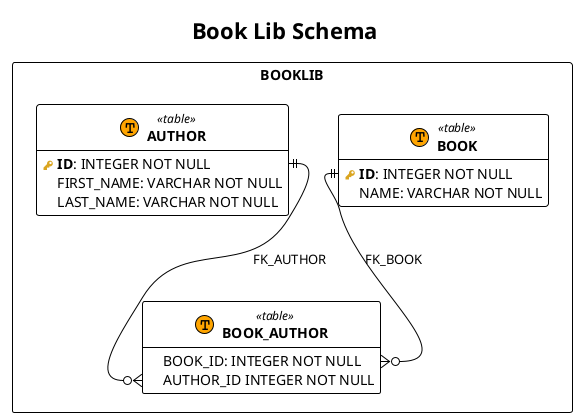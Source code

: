 @startuml

!theme plain
hide empty methods

!procedure $schema($name, $slug)
package "$name" as $slug <<Rectangle>>
!endprocedure

!procedure $table($name, $slug)
entity "<b>$name</b>" as $slug << (T, Orange) table >>
!endprocedure

!procedure $view($name, $slug)
entity "<b>$name</b>" as $slug << (V, Aquamarine) view >>
!endprocedure

!procedure $pk($name)
<color:#GoldenRod><&key></color> <b>$name</b>
!endprocedure

!procedure $fk($name)
<color:#Silver><&key></color> $name
!endprocedure

!procedure $column($name)
{field} <color:#White><&media-record></color> $name
!endprocedure

title "Book Lib Schema"
$schema("BOOKLIB", "book_lib_schema") {

    $table("BOOK", "book_table") {
        $pk("ID"): INTEGER NOT NULL
        $column("NAME"): VARCHAR NOT NULL
    }

    $table("AUTHOR", "author_table") {
        $pk("ID"): INTEGER NOT NULL
        $column("FIRST_NAME"): VARCHAR NOT NULL
        $column("LAST_NAME"): VARCHAR NOT NULL
    }

    $table("BOOK_AUTHOR", "book_author_table"){
        $column("BOOK_ID"): INTEGER NOT NULL
        $column("AUTHOR_ID") INTEGER NOT NULL
    }

}

book_table::ID ||--o{ book_author_table::BOOK_ID : FK_BOOK
author_table::ID ||--o{ book_author_table::AUTHOR_ID : FK_AUTHOR

@enduml